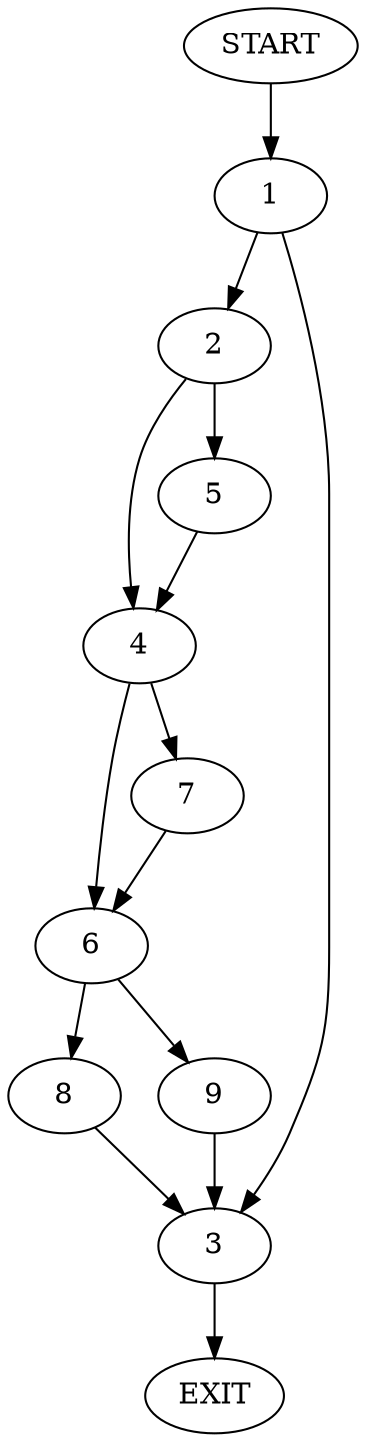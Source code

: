 digraph {
0 [label="START"]
10 [label="EXIT"]
0 -> 1
1 -> 2
1 -> 3
3 -> 10
2 -> 4
2 -> 5
4 -> 6
4 -> 7
5 -> 4
6 -> 8
6 -> 9
7 -> 6
9 -> 3
8 -> 3
}
